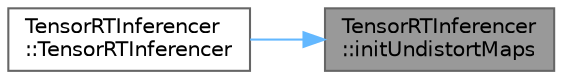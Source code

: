 digraph "TensorRTInferencer::initUndistortMaps"
{
 // LATEX_PDF_SIZE
  bgcolor="transparent";
  edge [fontname=Helvetica,fontsize=10,labelfontname=Helvetica,labelfontsize=10];
  node [fontname=Helvetica,fontsize=10,shape=box,height=0.2,width=0.4];
  rankdir="RL";
  Node1 [id="Node000001",label="TensorRTInferencer\l::initUndistortMaps",height=0.2,width=0.4,color="gray40", fillcolor="grey60", style="filled", fontcolor="black",tooltip=" "];
  Node1 -> Node2 [id="edge1_Node000001_Node000002",dir="back",color="steelblue1",style="solid",tooltip=" "];
  Node2 [id="Node000002",label="TensorRTInferencer\l::TensorRTInferencer",height=0.2,width=0.4,color="grey40", fillcolor="white", style="filled",URL="$classTensorRTInferencer.html#aa43aac7ee0072fa7e2ba2f46310fd205",tooltip=" "];
}
